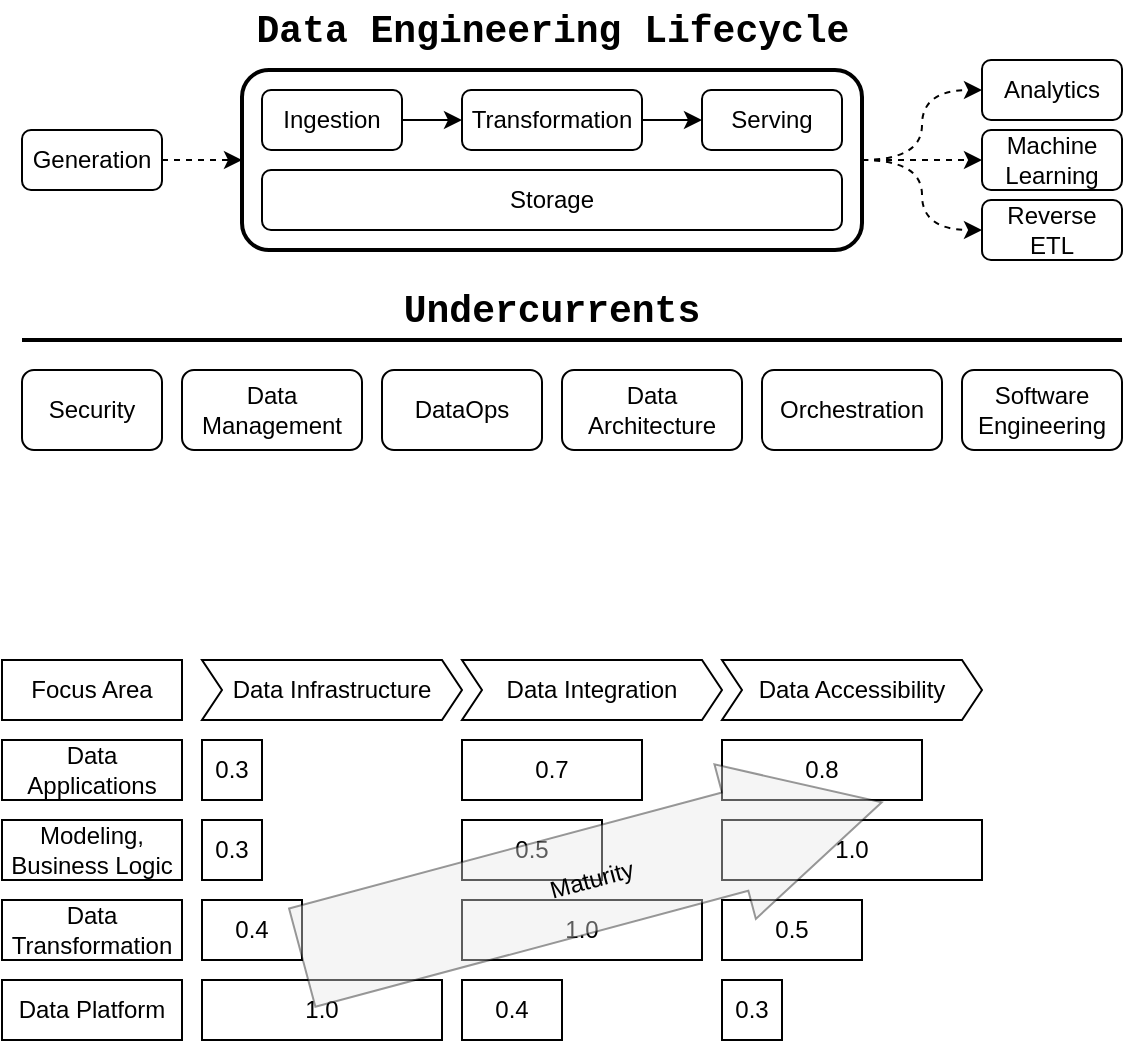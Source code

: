 <mxfile version="24.2.5" type="device">
  <diagram id="hdGyb0UpPJ1mQXa12XUr" name="Home">
    <mxGraphModel dx="989" dy="582" grid="1" gridSize="10" guides="1" tooltips="1" connect="1" arrows="1" fold="1" page="1" pageScale="1" pageWidth="1100" pageHeight="850" background="none" math="0" shadow="0">
      <root>
        <mxCell id="0" />
        <mxCell id="1" parent="0" />
        <mxCell id="lbgsp23nfU9rArM0NHFG-11" value="" style="rounded=1;whiteSpace=wrap;html=1;fillColor=none;strokeWidth=2;" parent="1" vertex="1">
          <mxGeometry x="160" y="65" width="310" height="90" as="geometry" />
        </mxCell>
        <mxCell id="lbgsp23nfU9rArM0NHFG-30" style="edgeStyle=orthogonalEdgeStyle;rounded=0;orthogonalLoop=1;jettySize=auto;html=1;entryX=0;entryY=0.5;entryDx=0;entryDy=0;fontFamily=Tahoma;fontSize=19;strokeWidth=1;" parent="1" source="lbgsp23nfU9rArM0NHFG-1" target="lbgsp23nfU9rArM0NHFG-3" edge="1">
          <mxGeometry relative="1" as="geometry" />
        </mxCell>
        <mxCell id="lbgsp23nfU9rArM0NHFG-1" value="Ingestion" style="rounded=1;whiteSpace=wrap;html=1;" parent="1" vertex="1">
          <mxGeometry x="170" y="75" width="70" height="30" as="geometry" />
        </mxCell>
        <mxCell id="lbgsp23nfU9rArM0NHFG-8" value="" style="edgeStyle=orthogonalEdgeStyle;rounded=0;orthogonalLoop=1;jettySize=auto;html=1;" parent="1" source="lbgsp23nfU9rArM0NHFG-3" target="lbgsp23nfU9rArM0NHFG-5" edge="1">
          <mxGeometry relative="1" as="geometry" />
        </mxCell>
        <mxCell id="lbgsp23nfU9rArM0NHFG-3" value="Transformation" style="rounded=1;whiteSpace=wrap;html=1;" parent="1" vertex="1">
          <mxGeometry x="270" y="75" width="90" height="30" as="geometry" />
        </mxCell>
        <mxCell id="lbgsp23nfU9rArM0NHFG-5" value="Serving" style="rounded=1;whiteSpace=wrap;html=1;" parent="1" vertex="1">
          <mxGeometry x="390" y="75" width="70" height="30" as="geometry" />
        </mxCell>
        <mxCell id="lbgsp23nfU9rArM0NHFG-9" value="Storage" style="rounded=1;whiteSpace=wrap;html=1;" parent="1" vertex="1">
          <mxGeometry x="170" y="115" width="290" height="30" as="geometry" />
        </mxCell>
        <mxCell id="lbgsp23nfU9rArM0NHFG-13" style="edgeStyle=orthogonalEdgeStyle;rounded=0;orthogonalLoop=1;jettySize=auto;html=1;entryX=0;entryY=0.5;entryDx=0;entryDy=0;dashed=1;" parent="1" source="lbgsp23nfU9rArM0NHFG-10" target="lbgsp23nfU9rArM0NHFG-11" edge="1">
          <mxGeometry relative="1" as="geometry" />
        </mxCell>
        <mxCell id="lbgsp23nfU9rArM0NHFG-10" value="Generation" style="rounded=1;whiteSpace=wrap;html=1;" parent="1" vertex="1">
          <mxGeometry x="50" y="95" width="70" height="30" as="geometry" />
        </mxCell>
        <mxCell id="lbgsp23nfU9rArM0NHFG-17" style="edgeStyle=orthogonalEdgeStyle;rounded=0;orthogonalLoop=1;jettySize=auto;html=1;dashed=1;" parent="1" source="lbgsp23nfU9rArM0NHFG-11" target="lbgsp23nfU9rArM0NHFG-14" edge="1">
          <mxGeometry relative="1" as="geometry" />
        </mxCell>
        <mxCell id="lbgsp23nfU9rArM0NHFG-18" style="edgeStyle=orthogonalEdgeStyle;rounded=0;orthogonalLoop=1;jettySize=auto;html=1;curved=1;dashed=1;" parent="1" source="lbgsp23nfU9rArM0NHFG-11" target="lbgsp23nfU9rArM0NHFG-15" edge="1">
          <mxGeometry relative="1" as="geometry" />
        </mxCell>
        <mxCell id="lbgsp23nfU9rArM0NHFG-14" value="Machine Learning" style="rounded=1;whiteSpace=wrap;html=1;" parent="1" vertex="1">
          <mxGeometry x="530" y="95" width="70" height="30" as="geometry" />
        </mxCell>
        <mxCell id="lbgsp23nfU9rArM0NHFG-15" value="Analytics" style="rounded=1;whiteSpace=wrap;html=1;" parent="1" vertex="1">
          <mxGeometry x="530" y="60" width="70" height="30" as="geometry" />
        </mxCell>
        <mxCell id="lbgsp23nfU9rArM0NHFG-16" value="Reverse ETL" style="rounded=1;whiteSpace=wrap;html=1;" parent="1" vertex="1">
          <mxGeometry x="530" y="130" width="70" height="30" as="geometry" />
        </mxCell>
        <mxCell id="lbgsp23nfU9rArM0NHFG-19" style="edgeStyle=orthogonalEdgeStyle;rounded=0;orthogonalLoop=1;jettySize=auto;html=1;curved=1;exitX=1;exitY=0.5;exitDx=0;exitDy=0;entryX=0;entryY=0.5;entryDx=0;entryDy=0;dashed=1;" parent="1" source="lbgsp23nfU9rArM0NHFG-11" target="lbgsp23nfU9rArM0NHFG-16" edge="1">
          <mxGeometry relative="1" as="geometry">
            <mxPoint x="480.0" y="125.0" as="sourcePoint" />
            <mxPoint x="540" y="90.0" as="targetPoint" />
          </mxGeometry>
        </mxCell>
        <mxCell id="lbgsp23nfU9rArM0NHFG-21" value="Security" style="rounded=1;whiteSpace=wrap;html=1;" parent="1" vertex="1">
          <mxGeometry x="50" y="215" width="70" height="40" as="geometry" />
        </mxCell>
        <mxCell id="lbgsp23nfU9rArM0NHFG-22" value="Data Management" style="rounded=1;whiteSpace=wrap;html=1;" parent="1" vertex="1">
          <mxGeometry x="130" y="215" width="90" height="40" as="geometry" />
        </mxCell>
        <mxCell id="lbgsp23nfU9rArM0NHFG-23" value="DataOps" style="rounded=1;whiteSpace=wrap;html=1;" parent="1" vertex="1">
          <mxGeometry x="230" y="215" width="80" height="40" as="geometry" />
        </mxCell>
        <mxCell id="lbgsp23nfU9rArM0NHFG-24" value="Data Architecture" style="rounded=1;whiteSpace=wrap;html=1;" parent="1" vertex="1">
          <mxGeometry x="320" y="215" width="90" height="40" as="geometry" />
        </mxCell>
        <mxCell id="lbgsp23nfU9rArM0NHFG-25" value="Orchestration" style="rounded=1;whiteSpace=wrap;html=1;" parent="1" vertex="1">
          <mxGeometry x="420" y="215" width="90" height="40" as="geometry" />
        </mxCell>
        <mxCell id="lbgsp23nfU9rArM0NHFG-26" value="Software Engineering" style="rounded=1;whiteSpace=wrap;html=1;" parent="1" vertex="1">
          <mxGeometry x="520" y="215" width="80" height="40" as="geometry" />
        </mxCell>
        <mxCell id="lbgsp23nfU9rArM0NHFG-27" value="" style="endArrow=none;html=1;strokeWidth=2;" parent="1" edge="1">
          <mxGeometry width="50" height="50" relative="1" as="geometry">
            <mxPoint x="50" y="200" as="sourcePoint" />
            <mxPoint x="600" y="200" as="targetPoint" />
          </mxGeometry>
        </mxCell>
        <mxCell id="lbgsp23nfU9rArM0NHFG-28" value="&lt;b style=&quot;font-size: 19px;&quot;&gt;&lt;font face=&quot;Courier New&quot; style=&quot;font-size: 19px;&quot;&gt;Undercurrents&lt;/font&gt;&lt;/b&gt;" style="text;html=1;strokeColor=none;fillColor=none;align=center;verticalAlign=middle;whiteSpace=wrap;rounded=0;fontSize=19;" parent="1" vertex="1">
          <mxGeometry x="185" y="170" width="260" height="30" as="geometry" />
        </mxCell>
        <mxCell id="lbgsp23nfU9rArM0NHFG-29" value="&lt;b style=&quot;font-size: 19px&quot;&gt;&lt;font face=&quot;Courier New&quot; style=&quot;font-size: 19px&quot;&gt;Data Engineering Lifecycle&lt;/font&gt;&lt;/b&gt;" style="text;html=1;strokeColor=none;fillColor=none;align=center;verticalAlign=middle;whiteSpace=wrap;rounded=0;fontSize=19;" parent="1" vertex="1">
          <mxGeometry x="137.5" y="30" width="355" height="30" as="geometry" />
        </mxCell>
        <mxCell id="5ja2YWkMJNkDNr8AE4VQ-2" value="Data Infrastructure" style="shape=step;perimeter=stepPerimeter;whiteSpace=wrap;html=1;fixedSize=1;size=10;" vertex="1" parent="1">
          <mxGeometry x="140" y="360" width="130" height="30" as="geometry" />
        </mxCell>
        <mxCell id="5ja2YWkMJNkDNr8AE4VQ-5" value="Focus Area" style="rounded=0;whiteSpace=wrap;html=1;fillColor=default;" vertex="1" parent="1">
          <mxGeometry x="40" y="360" width="90" height="30" as="geometry" />
        </mxCell>
        <mxCell id="5ja2YWkMJNkDNr8AE4VQ-6" value="Data Integration" style="shape=step;perimeter=stepPerimeter;whiteSpace=wrap;html=1;fixedSize=1;size=10;" vertex="1" parent="1">
          <mxGeometry x="270" y="360" width="130" height="30" as="geometry" />
        </mxCell>
        <mxCell id="5ja2YWkMJNkDNr8AE4VQ-7" value="Data Accessibility" style="shape=step;perimeter=stepPerimeter;whiteSpace=wrap;html=1;fixedSize=1;size=10;" vertex="1" parent="1">
          <mxGeometry x="400" y="360" width="130" height="30" as="geometry" />
        </mxCell>
        <mxCell id="5ja2YWkMJNkDNr8AE4VQ-8" value="Data Applications" style="rounded=0;whiteSpace=wrap;html=1;" vertex="1" parent="1">
          <mxGeometry x="40" y="400" width="90" height="30" as="geometry" />
        </mxCell>
        <mxCell id="5ja2YWkMJNkDNr8AE4VQ-9" value="Modeling, Business Logic" style="rounded=0;whiteSpace=wrap;html=1;" vertex="1" parent="1">
          <mxGeometry x="40" y="440" width="90" height="30" as="geometry" />
        </mxCell>
        <mxCell id="5ja2YWkMJNkDNr8AE4VQ-10" value="Data Transformation" style="rounded=0;whiteSpace=wrap;html=1;" vertex="1" parent="1">
          <mxGeometry x="40" y="480" width="90" height="30" as="geometry" />
        </mxCell>
        <mxCell id="5ja2YWkMJNkDNr8AE4VQ-11" value="Data Platform" style="rounded=0;whiteSpace=wrap;html=1;" vertex="1" parent="1">
          <mxGeometry x="40" y="520" width="90" height="30" as="geometry" />
        </mxCell>
        <mxCell id="5ja2YWkMJNkDNr8AE4VQ-12" value="0.3" style="rounded=0;whiteSpace=wrap;html=1;" vertex="1" parent="1">
          <mxGeometry x="140" y="400" width="30" height="30" as="geometry" />
        </mxCell>
        <mxCell id="5ja2YWkMJNkDNr8AE4VQ-13" value="0.3" style="rounded=0;whiteSpace=wrap;html=1;" vertex="1" parent="1">
          <mxGeometry x="140" y="440" width="30" height="30" as="geometry" />
        </mxCell>
        <mxCell id="5ja2YWkMJNkDNr8AE4VQ-14" value="0.4" style="rounded=0;whiteSpace=wrap;html=1;" vertex="1" parent="1">
          <mxGeometry x="140" y="480" width="50" height="30" as="geometry" />
        </mxCell>
        <mxCell id="5ja2YWkMJNkDNr8AE4VQ-15" value="1.0" style="rounded=0;whiteSpace=wrap;html=1;" vertex="1" parent="1">
          <mxGeometry x="140" y="520" width="120" height="30" as="geometry" />
        </mxCell>
        <mxCell id="5ja2YWkMJNkDNr8AE4VQ-16" value="0.7" style="rounded=0;whiteSpace=wrap;html=1;" vertex="1" parent="1">
          <mxGeometry x="270" y="400" width="90" height="30" as="geometry" />
        </mxCell>
        <mxCell id="5ja2YWkMJNkDNr8AE4VQ-17" value="0.5" style="rounded=0;whiteSpace=wrap;html=1;" vertex="1" parent="1">
          <mxGeometry x="270" y="440" width="70" height="30" as="geometry" />
        </mxCell>
        <mxCell id="5ja2YWkMJNkDNr8AE4VQ-18" value="1.0" style="rounded=0;whiteSpace=wrap;html=1;" vertex="1" parent="1">
          <mxGeometry x="270" y="480" width="120" height="30" as="geometry" />
        </mxCell>
        <mxCell id="5ja2YWkMJNkDNr8AE4VQ-19" value="0.4" style="rounded=0;whiteSpace=wrap;html=1;" vertex="1" parent="1">
          <mxGeometry x="270" y="520" width="50" height="30" as="geometry" />
        </mxCell>
        <mxCell id="5ja2YWkMJNkDNr8AE4VQ-20" value="0.8" style="rounded=0;whiteSpace=wrap;html=1;" vertex="1" parent="1">
          <mxGeometry x="400" y="400" width="100" height="30" as="geometry" />
        </mxCell>
        <mxCell id="5ja2YWkMJNkDNr8AE4VQ-21" value="1.0" style="rounded=0;whiteSpace=wrap;html=1;" vertex="1" parent="1">
          <mxGeometry x="400" y="440" width="130" height="30" as="geometry" />
        </mxCell>
        <mxCell id="5ja2YWkMJNkDNr8AE4VQ-22" value="0.5" style="rounded=0;whiteSpace=wrap;html=1;" vertex="1" parent="1">
          <mxGeometry x="400" y="480" width="70" height="30" as="geometry" />
        </mxCell>
        <mxCell id="5ja2YWkMJNkDNr8AE4VQ-23" value="0.3" style="rounded=0;whiteSpace=wrap;html=1;" vertex="1" parent="1">
          <mxGeometry x="400" y="520" width="30" height="30" as="geometry" />
        </mxCell>
        <mxCell id="5ja2YWkMJNkDNr8AE4VQ-26" value="Maturity" style="shape=singleArrow;whiteSpace=wrap;html=1;rotation=-15;arrowWidth=0.636;arrowSize=0.253;opacity=40;fillColor=#E6E6E6;" vertex="1" parent="1">
          <mxGeometry x="185" y="430" width="300" height="80" as="geometry" />
        </mxCell>
      </root>
    </mxGraphModel>
  </diagram>
</mxfile>
